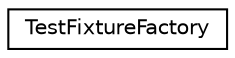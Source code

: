 digraph "Graphical Class Hierarchy"
{
  edge [fontname="Helvetica",fontsize="10",labelfontname="Helvetica",labelfontsize="10"];
  node [fontname="Helvetica",fontsize="10",shape=record];
  rankdir="LR";
  Node0 [label="TestFixtureFactory",height=0.2,width=0.4,color="black", fillcolor="white", style="filled",URL="$class_test_fixture_factory.html",tooltip="Abstract TestFixture factory (Implementation). "];
}

